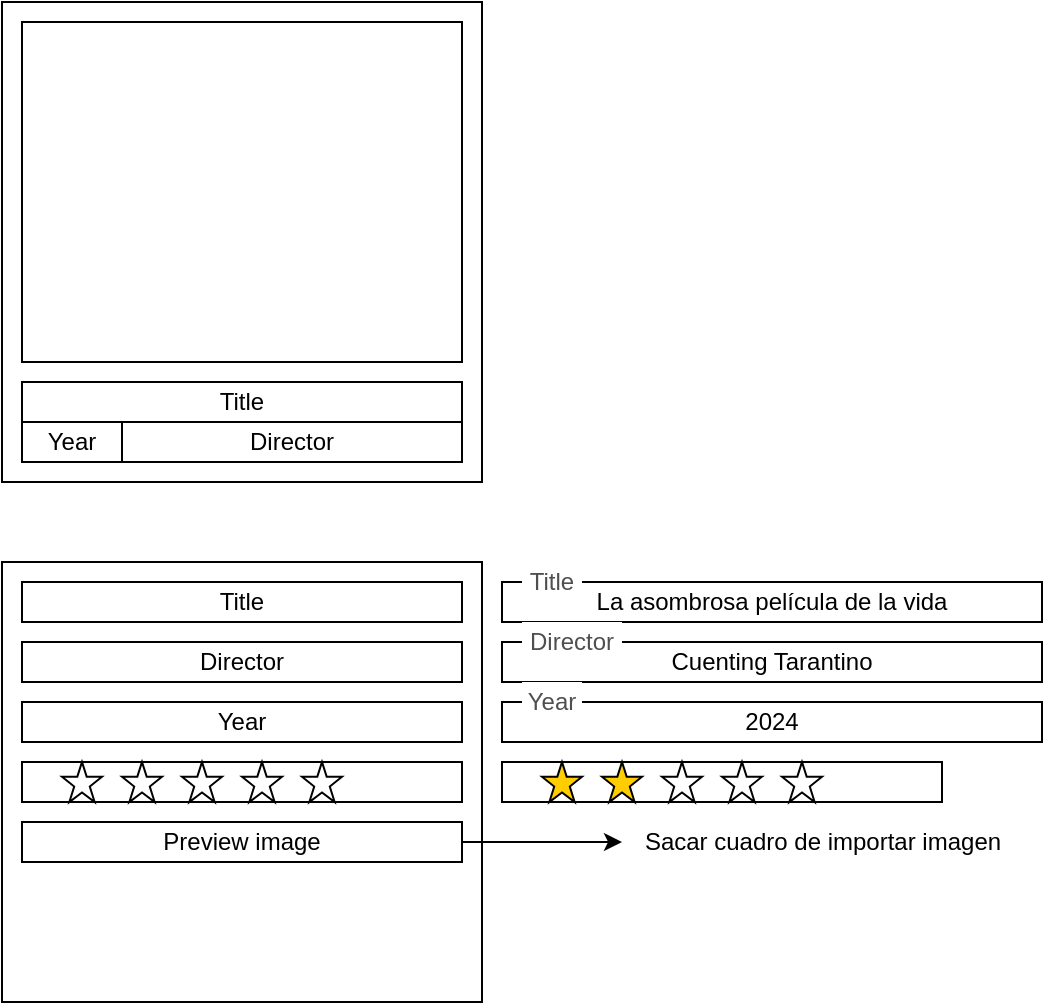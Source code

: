 <mxfile version="24.6.4" type="device">
  <diagram name="Página-1" id="IlpbxyGbbb0B5hiPCYjF">
    <mxGraphModel dx="691" dy="395" grid="1" gridSize="10" guides="1" tooltips="1" connect="1" arrows="1" fold="1" page="1" pageScale="1" pageWidth="827" pageHeight="1169" math="0" shadow="0">
      <root>
        <mxCell id="0" />
        <mxCell id="1" parent="0" />
        <mxCell id="PiMotsnrXO_9qTrlCicK-2" value="" style="rounded=0;whiteSpace=wrap;html=1;" vertex="1" parent="1">
          <mxGeometry x="40" y="40" width="240" height="240" as="geometry" />
        </mxCell>
        <mxCell id="PiMotsnrXO_9qTrlCicK-4" value="" style="rounded=0;whiteSpace=wrap;html=1;" vertex="1" parent="1">
          <mxGeometry x="50" y="50" width="220" height="170" as="geometry" />
        </mxCell>
        <mxCell id="PiMotsnrXO_9qTrlCicK-5" value="Title" style="rounded=0;whiteSpace=wrap;html=1;" vertex="1" parent="1">
          <mxGeometry x="50" y="230" width="220" height="20" as="geometry" />
        </mxCell>
        <mxCell id="PiMotsnrXO_9qTrlCicK-6" value="Director" style="rounded=0;whiteSpace=wrap;html=1;" vertex="1" parent="1">
          <mxGeometry x="100" y="250" width="170" height="20" as="geometry" />
        </mxCell>
        <mxCell id="PiMotsnrXO_9qTrlCicK-7" value="Year" style="rounded=0;whiteSpace=wrap;html=1;" vertex="1" parent="1">
          <mxGeometry x="50" y="250" width="50" height="20" as="geometry" />
        </mxCell>
        <mxCell id="PiMotsnrXO_9qTrlCicK-9" value="" style="rounded=0;whiteSpace=wrap;html=1;" vertex="1" parent="1">
          <mxGeometry x="40" y="320" width="240" height="220" as="geometry" />
        </mxCell>
        <mxCell id="PiMotsnrXO_9qTrlCicK-10" value="Title" style="rounded=0;whiteSpace=wrap;html=1;" vertex="1" parent="1">
          <mxGeometry x="50" y="330" width="220" height="20" as="geometry" />
        </mxCell>
        <mxCell id="PiMotsnrXO_9qTrlCicK-11" value="La asombrosa película de la vida" style="rounded=0;whiteSpace=wrap;html=1;" vertex="1" parent="1">
          <mxGeometry x="290" y="330" width="270" height="20" as="geometry" />
        </mxCell>
        <mxCell id="PiMotsnrXO_9qTrlCicK-12" value="Title" style="text;html=1;align=center;verticalAlign=middle;whiteSpace=wrap;rounded=0;fillColor=default;fontColor=#4F4F4F;" vertex="1" parent="1">
          <mxGeometry x="300" y="320" width="30" height="20" as="geometry" />
        </mxCell>
        <mxCell id="PiMotsnrXO_9qTrlCicK-13" value="Director" style="rounded=0;whiteSpace=wrap;html=1;" vertex="1" parent="1">
          <mxGeometry x="50" y="360" width="220" height="20" as="geometry" />
        </mxCell>
        <mxCell id="PiMotsnrXO_9qTrlCicK-14" value="Cuenting Tarantino" style="rounded=0;whiteSpace=wrap;html=1;" vertex="1" parent="1">
          <mxGeometry x="290" y="360" width="270" height="20" as="geometry" />
        </mxCell>
        <mxCell id="PiMotsnrXO_9qTrlCicK-15" value="Director" style="text;html=1;align=center;verticalAlign=middle;whiteSpace=wrap;rounded=0;fillColor=default;fontColor=#4F4F4F;" vertex="1" parent="1">
          <mxGeometry x="300" y="350" width="50" height="20" as="geometry" />
        </mxCell>
        <mxCell id="PiMotsnrXO_9qTrlCicK-16" value="Year" style="rounded=0;whiteSpace=wrap;html=1;" vertex="1" parent="1">
          <mxGeometry x="50" y="390" width="220" height="20" as="geometry" />
        </mxCell>
        <mxCell id="PiMotsnrXO_9qTrlCicK-18" value="" style="rounded=0;whiteSpace=wrap;html=1;" vertex="1" parent="1">
          <mxGeometry x="50" y="420" width="220" height="20" as="geometry" />
        </mxCell>
        <mxCell id="PiMotsnrXO_9qTrlCicK-26" style="edgeStyle=orthogonalEdgeStyle;rounded=0;orthogonalLoop=1;jettySize=auto;html=1;exitX=1;exitY=0.5;exitDx=0;exitDy=0;" edge="1" parent="1" source="PiMotsnrXO_9qTrlCicK-19">
          <mxGeometry relative="1" as="geometry">
            <mxPoint x="350" y="460" as="targetPoint" />
          </mxGeometry>
        </mxCell>
        <mxCell id="PiMotsnrXO_9qTrlCicK-19" value="Preview image" style="rounded=0;whiteSpace=wrap;html=1;" vertex="1" parent="1">
          <mxGeometry x="50" y="450" width="220" height="20" as="geometry" />
        </mxCell>
        <mxCell id="PiMotsnrXO_9qTrlCicK-21" value="2024" style="rounded=0;whiteSpace=wrap;html=1;" vertex="1" parent="1">
          <mxGeometry x="290" y="390" width="270" height="20" as="geometry" />
        </mxCell>
        <mxCell id="PiMotsnrXO_9qTrlCicK-22" value="Year" style="text;html=1;align=center;verticalAlign=middle;whiteSpace=wrap;rounded=0;fillColor=default;fontColor=#4F4F4F;" vertex="1" parent="1">
          <mxGeometry x="300" y="380" width="30" height="20" as="geometry" />
        </mxCell>
        <mxCell id="PiMotsnrXO_9qTrlCicK-27" value="Sacar cuadro de importar imagen" style="text;html=1;align=center;verticalAlign=middle;resizable=0;points=[];autosize=1;strokeColor=none;fillColor=none;" vertex="1" parent="1">
          <mxGeometry x="350" y="445" width="200" height="30" as="geometry" />
        </mxCell>
        <mxCell id="PiMotsnrXO_9qTrlCicK-28" value="" style="verticalLabelPosition=bottom;verticalAlign=top;html=1;shape=mxgraph.basic.star" vertex="1" parent="1">
          <mxGeometry x="70" y="420" width="20" height="20" as="geometry" />
        </mxCell>
        <mxCell id="PiMotsnrXO_9qTrlCicK-29" value="" style="verticalLabelPosition=bottom;verticalAlign=top;html=1;shape=mxgraph.basic.star" vertex="1" parent="1">
          <mxGeometry x="100" y="420" width="20" height="20" as="geometry" />
        </mxCell>
        <mxCell id="PiMotsnrXO_9qTrlCicK-30" value="" style="verticalLabelPosition=bottom;verticalAlign=top;html=1;shape=mxgraph.basic.star" vertex="1" parent="1">
          <mxGeometry x="130" y="420" width="20" height="20" as="geometry" />
        </mxCell>
        <mxCell id="PiMotsnrXO_9qTrlCicK-31" value="" style="verticalLabelPosition=bottom;verticalAlign=top;html=1;shape=mxgraph.basic.star" vertex="1" parent="1">
          <mxGeometry x="160" y="420" width="20" height="20" as="geometry" />
        </mxCell>
        <mxCell id="PiMotsnrXO_9qTrlCicK-32" value="" style="verticalLabelPosition=bottom;verticalAlign=top;html=1;shape=mxgraph.basic.star" vertex="1" parent="1">
          <mxGeometry x="190" y="420" width="20" height="20" as="geometry" />
        </mxCell>
        <mxCell id="PiMotsnrXO_9qTrlCicK-33" value="" style="rounded=0;whiteSpace=wrap;html=1;" vertex="1" parent="1">
          <mxGeometry x="290" y="420" width="220" height="20" as="geometry" />
        </mxCell>
        <mxCell id="PiMotsnrXO_9qTrlCicK-34" value="" style="verticalLabelPosition=bottom;verticalAlign=top;html=1;shape=mxgraph.basic.star;fillColor=#FFCD00;" vertex="1" parent="1">
          <mxGeometry x="310" y="420" width="20" height="20" as="geometry" />
        </mxCell>
        <mxCell id="PiMotsnrXO_9qTrlCicK-35" value="" style="verticalLabelPosition=bottom;verticalAlign=top;html=1;shape=mxgraph.basic.star;fillStyle=solid;fillColor=#FFCD00;" vertex="1" parent="1">
          <mxGeometry x="340" y="420" width="20" height="20" as="geometry" />
        </mxCell>
        <mxCell id="PiMotsnrXO_9qTrlCicK-36" value="" style="verticalLabelPosition=bottom;verticalAlign=top;html=1;shape=mxgraph.basic.star" vertex="1" parent="1">
          <mxGeometry x="370" y="420" width="20" height="20" as="geometry" />
        </mxCell>
        <mxCell id="PiMotsnrXO_9qTrlCicK-37" value="" style="verticalLabelPosition=bottom;verticalAlign=top;html=1;shape=mxgraph.basic.star" vertex="1" parent="1">
          <mxGeometry x="400" y="420" width="20" height="20" as="geometry" />
        </mxCell>
        <mxCell id="PiMotsnrXO_9qTrlCicK-38" value="" style="verticalLabelPosition=bottom;verticalAlign=top;html=1;shape=mxgraph.basic.star" vertex="1" parent="1">
          <mxGeometry x="430" y="420" width="20" height="20" as="geometry" />
        </mxCell>
      </root>
    </mxGraphModel>
  </diagram>
</mxfile>
